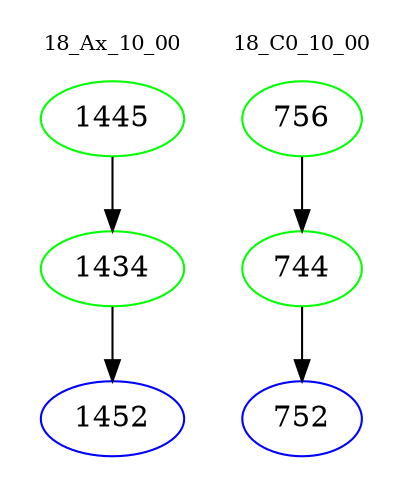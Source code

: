 digraph{
subgraph cluster_0 {
color = white
label = "18_Ax_10_00";
fontsize=10;
T0_1445 [label="1445", color="green"]
T0_1445 -> T0_1434 [color="black"]
T0_1434 [label="1434", color="green"]
T0_1434 -> T0_1452 [color="black"]
T0_1452 [label="1452", color="blue"]
}
subgraph cluster_1 {
color = white
label = "18_C0_10_00";
fontsize=10;
T1_756 [label="756", color="green"]
T1_756 -> T1_744 [color="black"]
T1_744 [label="744", color="green"]
T1_744 -> T1_752 [color="black"]
T1_752 [label="752", color="blue"]
}
}
